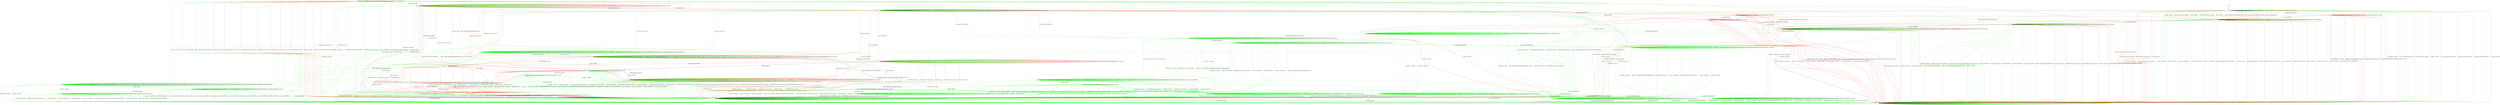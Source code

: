 digraph "" {
	graph ["Incoming time"=0.09178519248962402,
		"Outgoing time"=0.15477538108825684,
		Output="{'States': 36, 'Transitions': 837, 'Filename': '../results/ssh/DropBear-OpenSSH-msat-5.dot'}",
		Reference="{'States': 18, 'Transitions': 222, 'Filename': '../subjects/ssh/DropBear.dot'}",
		Solver=msat,
		Updated="{'States': 32, 'Transitions': 683, 'Filename': '../subjects/ssh/OpenSSH.dot'}",
		"f-measure"=0.15027624309392265,
		precision=0.09956076134699854,
		recall=0.3063063063063063
	];
	a -> a	[key=0,
		label="CH_OPEN / CH_MAX"];
	a -> a	[key=1,
		color=green,
		label="DEBUG / NO_RESP"];
	a -> a	[key=2,
		color=green,
		label="IGNORE / NO_RESP"];
	a -> a	[key=3,
		color=green,
		label="UNIMPLEMENTED / NO_RESP"];
	a -> a	[key=4,
		color=red,
		label="KEX30 / UNIMPLEMENTED"];
	a -> i	[key=0,
		label="NEWKEYS / NO_RESP"];
	a -> k	[key=0,
		color=green,
		label="CH_CLOSE / DISCONNECT"];
	a -> k	[key=1,
		color=red,
		label="CH_CLOSE / NO_CONN"];
	a -> n	[key=0,
		color=green,
		label="DISCONNECT / NO_CONN"];
	a -> n	[key=1,
		color=green,
		label="KEXINIT / DISCONNECT"];
	a -> n	[key=2,
		color=green,
		label="SERVICE_REQUEST_AUTH / DISCONNECT"];
	a -> n	[key=3,
		color=green,
		label="CH_WINDOW_ADJUST / DISCONNECT"];
	a -> n	[key=4,
		color=green,
		label="UA_PK_OK / DISCONNECT"];
	a -> n	[key=5,
		color=green,
		label="SERVICE_REQUEST_CONN / DISCONNECT"];
	a -> n	[key=6,
		color=green,
		label="UA_NONE / DISCONNECT"];
	a -> n	[key=7,
		color=green,
		label="CH_EXTENDED_DATA / DISCONNECT"];
	a -> n	[key=8,
		color=green,
		label="UA_PK_NOK / DISCONNECT"];
	a -> n	[key=9,
		color=green,
		label="CH_REQUEST_PTY / DISCONNECT"];
	a -> n	[key=10,
		color=green,
		label="KEX30 / DISCONNECT"];
	a -> n	[key=11,
		color=green,
		label="CH_EOF / DISCONNECT"];
	a -> n	[key=12,
		color=green,
		label="CH_DATA / DISCONNECT"];
	a -> n	[key=13,
		color=green,
		label="UA_PW_OK / DISCONNECT"];
	a -> n	[key=14,
		color=green,
		label="UA_PW_NOK / DISCONNECT"];
	a -> n	[key=15,
		color=green,
		label="REKEY / DISCONNECT|NO_CONN|NO_CONN"];
	a -> n	[key=16,
		color=red,
		label="UA_PK_NOK / NO_CONN"];
	a -> n	[key=17,
		color=red,
		label="SERVICE_REQUEST_AUTH / NO_CONN"];
	a -> n	[key=18,
		color=red,
		label="SERVICE_REQUEST_CONN / NO_CONN"];
	a -> n	[key=19,
		color=red,
		label="CH_REQUEST_PTY / NO_CONN"];
	a -> n	[key=20,
		color=red,
		label="CH_DATA / NO_CONN"];
	a -> n	[key=21,
		color=red,
		label="UA_PK_OK / NO_CONN"];
	a -> n	[key=22,
		color=red,
		label="KEXINIT_PROCEED / NO_CONN"];
	a -> n	[key=23,
		color=red,
		label="KEXINIT / NO_CONN"];
	a -> n	[key=24,
		color=red,
		label="CH_EOF / NO_CONN"];
	b -> b	[key=0,
		label="CH_REQUEST_PTY / CH_NONE"];
	b -> b	[key=1,
		label="CH_DATA / CH_NONE"];
	b -> b	[key=2,
		label="CH_CLOSE / CH_NONE"];
	b -> b	[key=3,
		label="CH_EOF / CH_NONE"];
	b -> b	[key=4,
		color=green,
		label="KEXINIT / UNIMPLEMENTED"];
	b -> b	[key=5,
		color=green,
		label="CH_WINDOW_ADJUST / CH_NONE"];
	b -> b	[key=6,
		color=green,
		label="DEBUG / NO_RESP"];
	b -> b	[key=7,
		color=green,
		label="UA_PK_OK / UNIMPLEMENTED"];
	b -> b	[key=8,
		color=green,
		label="UA_NONE / UNIMPLEMENTED"];
	b -> b	[key=9,
		color=green,
		label="CH_EXTENDED_DATA / CH_NONE"];
	b -> b	[key=10,
		color=green,
		label="UA_PK_NOK / UNIMPLEMENTED"];
	b -> b	[key=11,
		color=green,
		label="KEX30 / UNIMPLEMENTED"];
	b -> b	[key=12,
		color=green,
		label="IGNORE / NO_RESP"];
	b -> b	[key=13,
		color=green,
		label="UNIMPLEMENTED / NO_RESP"];
	b -> b	[key=14,
		color=green,
		label="UA_PW_OK / UNIMPLEMENTED"];
	b -> b	[key=15,
		color=green,
		label="UA_PW_NOK / UNIMPLEMENTED"];
	b -> b	[key=16,
		color=red,
		label="UA_PK_NOK / UA_FAILURE"];
	b -> b	[key=17,
		color=red,
		label="SERVICE_REQUEST_AUTH / SERVICE_ACCEPT"];
	b -> j	[key=0,
		color=green,
		label="SERVICE_REQUEST_AUTH / SERVICE_ACCEPT"];
	b -> j	[key=1,
		color=red,
		label="UA_PK_OK / UA_SUCCESS"];
	b -> k	[key=0,
		label="NEWKEYS / NO_CONN"];
	b -> k	[key=1,
		color=green,
		label="DISCONNECT / NO_CONN"];
	b -> k	[key=2,
		color=green,
		label="SERVICE_REQUEST_CONN / DISCONNECT"];
	b -> k	[key=3,
		color=green,
		label="REKEY / UNIMPLEMENTED|UNIMPLEMENTED|NO_CONN"];
	b -> k	[key=4,
		color=red,
		label="KEX30 / NO_CONN"];
	b -> k	[key=5,
		color=red,
		label="SERVICE_REQUEST_CONN / NO_CONN"];
	b -> n	[key=0,
		color=red,
		label="CH_OPEN / NO_CONN"];
	o	[color=green];
	b -> o	[key=0,
		color=green,
		label="CH_OPEN / UNIMPLEMENTED"];
	hh	[color=red];
	b -> hh	[key=0,
		color=red,
		label="KEXINIT_PROCEED / KEXINIT"];
	ii	[color=red];
	b -> ii	[key=0,
		color=red,
		label="KEXINIT / KEXINIT"];
	c -> b	[key=0,
		color=green,
		label="REKEY / KEXINIT|KEX31+NEWKEYS|NO_RESP"];
	c -> c	[key=0,
		label="CH_REQUEST_PTY / CH_NONE"];
	c -> c	[key=1,
		label="CH_DATA / CH_NONE"];
	c -> c	[key=2,
		label="CH_CLOSE / CH_NONE"];
	c -> c	[key=3,
		label="CH_EOF / CH_NONE"];
	c -> c	[key=4,
		color=green,
		label="CH_WINDOW_ADJUST / CH_NONE"];
	c -> c	[key=5,
		color=green,
		label="CH_EXTENDED_DATA / CH_NONE"];
	c -> g	[key=0,
		label="KEXINIT / KEXINIT"];
	c -> g	[key=1,
		color=green,
		label="SERVICE_REQUEST_AUTH / KEXINIT"];
	c -> g	[key=2,
		color=green,
		label="DEBUG / KEXINIT"];
	c -> g	[key=3,
		color=green,
		label="SERVICE_REQUEST_CONN / KEXINIT"];
	c -> g	[key=4,
		color=green,
		label="KEX30 / KEXINIT"];
	c -> g	[key=5,
		color=green,
		label="IGNORE / KEXINIT"];
	c -> g	[key=6,
		color=green,
		label="UNIMPLEMENTED / KEXINIT"];
	c -> g	[key=7,
		color=red,
		label="KEX30 / KEXINIT+UNIMPLEMENTED"];
	c -> g	[key=8,
		color=red,
		label="NEWKEYS / KEXINIT+UNIMPLEMENTED"];
	c -> k	[key=0,
		color=green,
		label="DISCONNECT / KEXINIT"];
	c -> k	[key=1,
		color=green,
		label="UA_PK_OK / KEXINIT+DISCONNECT"];
	c -> k	[key=2,
		color=green,
		label="UA_NONE / KEXINIT+DISCONNECT"];
	c -> k	[key=3,
		color=green,
		label="NEWKEYS / KEXINIT"];
	c -> k	[key=4,
		color=green,
		label="UA_PK_NOK / KEXINIT+DISCONNECT"];
	c -> k	[key=5,
		color=green,
		label="UA_PW_OK / KEXINIT+DISCONNECT"];
	c -> k	[key=6,
		color=green,
		label="UA_PW_NOK / KEXINIT+DISCONNECT"];
	c -> k	[key=7,
		color=red,
		label="UA_PK_NOK / KEXINIT"];
	c -> k	[key=8,
		color=red,
		label="SERVICE_REQUEST_AUTH / KEXINIT"];
	c -> k	[key=9,
		color=red,
		label="SERVICE_REQUEST_CONN / KEXINIT"];
	c -> k	[key=10,
		color=red,
		label="UA_PK_OK / KEXINIT"];
	c -> n	[key=0,
		color=green,
		label="CH_OPEN / KEXINIT+DISCONNECT"];
	c -> n	[key=1,
		color=red,
		label="CH_OPEN / KEXINIT"];
	gg	[color=red];
	c -> gg	[key=0,
		color=red,
		label="KEXINIT_PROCEED / KEXINIT"];
	d -> b	[key=0,
		label="NEWKEYS / NO_RESP"];
	d -> d	[key=0,
		label="CH_REQUEST_PTY / CH_NONE"];
	d -> d	[key=1,
		label="CH_DATA / CH_NONE"];
	d -> d	[key=2,
		label="CH_CLOSE / CH_NONE"];
	d -> d	[key=3,
		label="CH_EOF / CH_NONE"];
	d -> d	[key=4,
		color=green,
		label="CH_WINDOW_ADJUST / CH_NONE"];
	d -> d	[key=5,
		color=green,
		label="DEBUG / NO_RESP"];
	d -> d	[key=6,
		color=green,
		label="CH_EXTENDED_DATA / CH_NONE"];
	d -> d	[key=7,
		color=green,
		label="IGNORE / NO_RESP"];
	d -> d	[key=8,
		color=green,
		label="UNIMPLEMENTED / NO_RESP"];
	d -> d	[key=9,
		color=red,
		label="KEX30 / UNIMPLEMENTED"];
	d -> k	[key=0,
		color=green,
		label="DISCONNECT / NO_CONN"];
	d -> k	[key=1,
		color=green,
		label="KEXINIT / DISCONNECT"];
	d -> k	[key=2,
		color=green,
		label="SERVICE_REQUEST_AUTH / DISCONNECT"];
	d -> k	[key=3,
		color=green,
		label="UA_PK_OK / DISCONNECT"];
	d -> k	[key=4,
		color=green,
		label="SERVICE_REQUEST_CONN / DISCONNECT"];
	d -> k	[key=5,
		color=green,
		label="UA_NONE / DISCONNECT"];
	d -> k	[key=6,
		color=green,
		label="UA_PK_NOK / DISCONNECT"];
	d -> k	[key=7,
		color=green,
		label="KEX30 / DISCONNECT"];
	d -> k	[key=8,
		color=green,
		label="UA_PW_OK / DISCONNECT"];
	d -> k	[key=9,
		color=green,
		label="UA_PW_NOK / DISCONNECT"];
	d -> k	[key=10,
		color=green,
		label="REKEY / DISCONNECT|NO_CONN|NO_CONN"];
	d -> k	[key=11,
		color=red,
		label="UA_PK_NOK / NO_CONN"];
	d -> k	[key=12,
		color=red,
		label="SERVICE_REQUEST_AUTH / NO_CONN"];
	d -> k	[key=13,
		color=red,
		label="SERVICE_REQUEST_CONN / NO_CONN"];
	d -> k	[key=14,
		color=red,
		label="UA_PK_OK / NO_CONN"];
	d -> k	[key=15,
		color=red,
		label="KEXINIT_PROCEED / NO_CONN"];
	d -> k	[key=16,
		color=red,
		label="KEXINIT / NO_CONN"];
	d -> n	[key=0,
		color=green,
		label="CH_OPEN / DISCONNECT"];
	d -> n	[key=1,
		color=red,
		label="CH_OPEN / NO_CONN"];
	e -> e	[key=0,
		label="CH_OPEN / CH_MAX"];
	e -> e	[key=1,
		label="CH_EOF / NO_RESP"];
	e -> e	[key=2,
		color=green,
		label="SERVICE_REQUEST_AUTH / UNIMPLEMENTED"];
	e -> e	[key=3,
		color=green,
		label="CH_WINDOW_ADJUST / NO_RESP"];
	e -> e	[key=4,
		color=green,
		label="DEBUG / NO_RESP"];
	e -> e	[key=5,
		color=green,
		label="UA_PK_OK / UNIMPLEMENTED"];
	e -> e	[key=6,
		color=green,
		label="SERVICE_REQUEST_CONN / UNIMPLEMENTED"];
	e -> e	[key=7,
		color=green,
		label="UA_NONE / UNIMPLEMENTED"];
	e -> e	[key=8,
		color=green,
		label="CH_EXTENDED_DATA / NO_RESP"];
	e -> e	[key=9,
		color=green,
		label="UA_PK_NOK / UNIMPLEMENTED"];
	e -> e	[key=10,
		color=green,
		label="KEX30 / UNIMPLEMENTED"];
	e -> e	[key=11,
		color=green,
		label="IGNORE / NO_RESP"];
	e -> e	[key=12,
		color=green,
		label="CH_DATA / NO_RESP"];
	e -> e	[key=13,
		color=green,
		label="UNIMPLEMENTED / NO_RESP"];
	e -> e	[key=14,
		color=green,
		label="UA_PW_OK / UNIMPLEMENTED"];
	e -> e	[key=15,
		color=green,
		label="UA_PW_NOK / UNIMPLEMENTED"];
	e -> e	[key=16,
		color=red,
		label="UA_PK_NOK / NO_RESP"];
	e -> e	[key=17,
		color=red,
		label="SERVICE_REQUEST_AUTH / SERVICE_ACCEPT"];
	e -> e	[key=18,
		color=red,
		label="SERVICE_REQUEST_CONN / SERVICE_ACCEPT"];
	e -> e	[key=19,
		color=red,
		label="UA_PK_OK / NO_RESP"];
	e -> f	[key=0,
		color=green,
		label="CH_REQUEST_PTY / CH_SUCCESS"];
	e -> h	[key=0,
		color=red,
		label="CH_REQUEST_PTY / CH_SUCCESS"];
	e -> i	[key=0,
		color=green,
		label="REKEY / KEXINIT|KEX31+NEWKEYS|NO_RESP"];
	e -> j	[key=0,
		color=red,
		label="CH_CLOSE / NO_RESP"];
	e -> m	[key=0,
		color=red,
		label="KEXINIT / KEXINIT"];
	e -> n	[key=0,
		label="NEWKEYS / NO_CONN"];
	e -> n	[key=1,
		color=green,
		label="DISCONNECT / NO_CONN"];
	e -> n	[key=2,
		color=red,
		label="KEX30 / NO_CONN"];
	e -> n	[key=3,
		color=red,
		label="CH_DATA / NO_CONN"];
	p	[color=green];
	e -> p	[key=0,
		color=green,
		label="CH_CLOSE / CH_CLOSE"];
	bb	[color=green];
	e -> bb	[key=0,
		color=green,
		label="KEXINIT / KEXINIT"];
	jj	[color=red];
	e -> jj	[key=0,
		color=red,
		label="KEXINIT_PROCEED / KEXINIT"];
	f -> f	[key=0,
		label="CH_OPEN / CH_MAX"];
	f -> f	[key=1,
		label="CH_DATA / NO_RESP"];
	f -> f	[key=2,
		color=green,
		label="SERVICE_REQUEST_AUTH / UNIMPLEMENTED"];
	f -> f	[key=3,
		color=green,
		label="CH_WINDOW_ADJUST / NO_RESP"];
	f -> f	[key=4,
		color=green,
		label="DEBUG / NO_RESP"];
	f -> f	[key=5,
		color=green,
		label="UA_PK_OK / UNIMPLEMENTED"];
	f -> f	[key=6,
		color=green,
		label="SERVICE_REQUEST_CONN / UNIMPLEMENTED"];
	f -> f	[key=7,
		color=green,
		label="UA_NONE / UNIMPLEMENTED"];
	f -> f	[key=8,
		color=green,
		label="CH_EXTENDED_DATA / NO_RESP"];
	f -> f	[key=9,
		color=green,
		label="UA_PK_NOK / UNIMPLEMENTED"];
	f -> f	[key=10,
		color=green,
		label="KEX30 / UNIMPLEMENTED"];
	f -> f	[key=11,
		color=green,
		label="IGNORE / NO_RESP"];
	f -> f	[key=12,
		color=green,
		label="CH_EOF / NO_RESP"];
	f -> f	[key=13,
		color=green,
		label="UNIMPLEMENTED / NO_RESP"];
	f -> f	[key=14,
		color=green,
		label="UA_PW_OK / UNIMPLEMENTED"];
	f -> f	[key=15,
		color=green,
		label="UA_PW_NOK / UNIMPLEMENTED"];
	f -> f	[key=16,
		color=red,
		label="UA_PK_NOK / NO_RESP"];
	f -> f	[key=17,
		color=red,
		label="SERVICE_REQUEST_AUTH / SERVICE_ACCEPT"];
	f -> f	[key=18,
		color=red,
		label="SERVICE_REQUEST_CONN / SERVICE_ACCEPT"];
	f -> f	[key=19,
		color=red,
		label="UA_PK_OK / NO_RESP"];
	f -> h	[key=0,
		color=green,
		label="REKEY / KEXINIT|KEX31+NEWKEYS|NO_RESP"];
	f -> h	[key=1,
		color=red,
		label="CH_EOF / CH_EOF"];
	f -> j	[key=0,
		color=red,
		label="CH_CLOSE / CH_EOF"];
	f -> m	[key=0,
		label="KEXINIT / KEXINIT"];
	f -> n	[key=0,
		label="NEWKEYS / NO_CONN"];
	f -> n	[key=1,
		color=green,
		label="DISCONNECT / NO_CONN"];
	f -> n	[key=2,
		color=green,
		label="CH_REQUEST_PTY / DISCONNECT"];
	f -> n	[key=3,
		color=red,
		label="KEX30 / NO_CONN"];
	f -> n	[key=4,
		color=red,
		label="CH_REQUEST_PTY / NO_CONN"];
	f -> p	[key=0,
		color=green,
		label="CH_CLOSE / CH_CLOSE"];
	f -> jj	[key=0,
		color=red,
		label="KEXINIT_PROCEED / KEXINIT"];
	g -> d	[key=0,
		label="KEX30 / KEX31+NEWKEYS"];
	g -> g	[key=0,
		label="CH_REQUEST_PTY / CH_NONE"];
	g -> g	[key=1,
		label="CH_DATA / CH_NONE"];
	g -> g	[key=2,
		label="CH_CLOSE / CH_NONE"];
	g -> g	[key=3,
		label="CH_EOF / CH_NONE"];
	g -> g	[key=4,
		color=green,
		label="CH_WINDOW_ADJUST / CH_NONE"];
	g -> g	[key=5,
		color=green,
		label="DEBUG / NO_RESP"];
	g -> g	[key=6,
		color=green,
		label="CH_EXTENDED_DATA / CH_NONE"];
	g -> g	[key=7,
		color=green,
		label="IGNORE / NO_RESP"];
	g -> g	[key=8,
		color=green,
		label="UNIMPLEMENTED / NO_RESP"];
	g -> g	[key=9,
		color=red,
		label="NEWKEYS / UNIMPLEMENTED"];
	g -> k	[key=0,
		color=green,
		label="DISCONNECT / NO_CONN"];
	g -> k	[key=1,
		color=green,
		label="KEXINIT / DISCONNECT"];
	g -> k	[key=2,
		color=green,
		label="SERVICE_REQUEST_AUTH / DISCONNECT"];
	g -> k	[key=3,
		color=green,
		label="UA_PK_OK / DISCONNECT"];
	g -> k	[key=4,
		color=green,
		label="SERVICE_REQUEST_CONN / DISCONNECT"];
	g -> k	[key=5,
		color=green,
		label="UA_NONE / DISCONNECT"];
	g -> k	[key=6,
		color=green,
		label="NEWKEYS / NO_CONN"];
	g -> k	[key=7,
		color=green,
		label="UA_PK_NOK / DISCONNECT"];
	g -> k	[key=8,
		color=green,
		label="UA_PW_OK / DISCONNECT"];
	g -> k	[key=9,
		color=green,
		label="UA_PW_NOK / DISCONNECT"];
	g -> k	[key=10,
		color=green,
		label="REKEY / DISCONNECT|NO_CONN|NO_CONN"];
	g -> k	[key=11,
		color=red,
		label="UA_PK_NOK / NO_CONN"];
	g -> k	[key=12,
		color=red,
		label="SERVICE_REQUEST_AUTH / NO_CONN"];
	g -> k	[key=13,
		color=red,
		label="SERVICE_REQUEST_CONN / NO_CONN"];
	g -> k	[key=14,
		color=red,
		label="UA_PK_OK / NO_CONN"];
	g -> k	[key=15,
		color=red,
		label="KEXINIT_PROCEED / NO_CONN"];
	g -> k	[key=16,
		color=red,
		label="KEXINIT / NO_CONN"];
	g -> n	[key=0,
		color=green,
		label="CH_OPEN / DISCONNECT"];
	g -> n	[key=1,
		color=red,
		label="CH_OPEN / NO_CONN"];
	h -> h	[key=0,
		label="CH_OPEN / CH_MAX"];
	h -> h	[key=1,
		label="CH_EOF / NO_RESP"];
	h -> h	[key=2,
		color=green,
		label="SERVICE_REQUEST_AUTH / NO_RESP"];
	h -> h	[key=3,
		color=green,
		label="CH_WINDOW_ADJUST / NO_RESP"];
	h -> h	[key=4,
		color=green,
		label="DEBUG / NO_RESP"];
	h -> h	[key=5,
		color=green,
		label="UA_PK_OK / UNIMPLEMENTED"];
	h -> h	[key=6,
		color=green,
		label="SERVICE_REQUEST_CONN / NO_RESP"];
	h -> h	[key=7,
		color=green,
		label="UA_NONE / UNIMPLEMENTED"];
	h -> h	[key=8,
		color=green,
		label="CH_EXTENDED_DATA / NO_RESP"];
	h -> h	[key=9,
		color=green,
		label="UA_PK_NOK / UNIMPLEMENTED"];
	h -> h	[key=10,
		color=green,
		label="KEX30 / NO_RESP"];
	h -> h	[key=11,
		color=green,
		label="IGNORE / NO_RESP"];
	h -> h	[key=12,
		color=green,
		label="CH_DATA / NO_RESP"];
	h -> h	[key=13,
		color=green,
		label="UNIMPLEMENTED / NO_RESP"];
	h -> h	[key=14,
		color=green,
		label="UA_PW_OK / UNIMPLEMENTED"];
	h -> h	[key=15,
		color=green,
		label="UA_PW_NOK / UNIMPLEMENTED"];
	h -> h	[key=16,
		color=green,
		label="REKEY / KEXINIT|KEX31+NEWKEYS|NO_RESP"];
	h -> h	[key=17,
		color=red,
		label="UA_PK_NOK / NO_RESP"];
	h -> h	[key=18,
		color=red,
		label="SERVICE_REQUEST_AUTH / SERVICE_ACCEPT"];
	h -> h	[key=19,
		color=red,
		label="SERVICE_REQUEST_CONN / SERVICE_ACCEPT"];
	h -> h	[key=20,
		color=red,
		label="UA_PK_OK / NO_RESP"];
	h -> j	[key=0,
		color=red,
		label="CH_CLOSE / NO_RESP"];
	h -> m	[key=0,
		label="KEXINIT / KEXINIT"];
	h -> n	[key=0,
		label="NEWKEYS / NO_CONN"];
	h -> n	[key=1,
		color=green,
		label="DISCONNECT / NO_CONN"];
	h -> n	[key=2,
		color=green,
		label="CH_REQUEST_PTY / DISCONNECT"];
	h -> n	[key=3,
		color=red,
		label="KEX30 / NO_CONN"];
	h -> n	[key=4,
		color=red,
		label="CH_REQUEST_PTY / NO_CONN"];
	h -> n	[key=5,
		color=red,
		label="CH_DATA / NO_CONN"];
	v	[color=green];
	h -> v	[key=0,
		color=green,
		label="CH_CLOSE / CH_CLOSE"];
	h -> jj	[key=0,
		color=red,
		label="KEXINIT_PROCEED / KEXINIT"];
	i -> e	[key=0,
		color=red,
		label="CH_EOF / CH_EOF"];
	i -> f	[key=0,
		color=red,
		label="CH_REQUEST_PTY / CH_SUCCESS"];
	i -> h	[key=0,
		color=green,
		label="CH_REQUEST_PTY / CH_SUCCESS"];
	i -> i	[key=0,
		label="CH_OPEN / CH_MAX"];
	i -> i	[key=1,
		label="CH_DATA / NO_RESP"];
	i -> i	[key=2,
		color=green,
		label="SERVICE_REQUEST_AUTH / NO_RESP"];
	i -> i	[key=3,
		color=green,
		label="CH_WINDOW_ADJUST / NO_RESP"];
	i -> i	[key=4,
		color=green,
		label="DEBUG / NO_RESP"];
	i -> i	[key=5,
		color=green,
		label="UA_PK_OK / UNIMPLEMENTED"];
	i -> i	[key=6,
		color=green,
		label="SERVICE_REQUEST_CONN / NO_RESP"];
	i -> i	[key=7,
		color=green,
		label="UA_NONE / UNIMPLEMENTED"];
	i -> i	[key=8,
		color=green,
		label="CH_EXTENDED_DATA / NO_RESP"];
	i -> i	[key=9,
		color=green,
		label="UA_PK_NOK / UNIMPLEMENTED"];
	i -> i	[key=10,
		color=green,
		label="KEX30 / NO_RESP"];
	i -> i	[key=11,
		color=green,
		label="IGNORE / NO_RESP"];
	i -> i	[key=12,
		color=green,
		label="CH_EOF / NO_RESP"];
	i -> i	[key=13,
		color=green,
		label="UNIMPLEMENTED / NO_RESP"];
	i -> i	[key=14,
		color=green,
		label="UA_PW_OK / UNIMPLEMENTED"];
	i -> i	[key=15,
		color=green,
		label="UA_PW_NOK / UNIMPLEMENTED"];
	i -> i	[key=16,
		color=green,
		label="REKEY / KEXINIT|KEX31+NEWKEYS|NO_RESP"];
	i -> i	[key=17,
		color=red,
		label="UA_PK_NOK / NO_RESP"];
	i -> i	[key=18,
		color=red,
		label="SERVICE_REQUEST_AUTH / SERVICE_ACCEPT"];
	i -> i	[key=19,
		color=red,
		label="SERVICE_REQUEST_CONN / SERVICE_ACCEPT"];
	i -> i	[key=20,
		color=red,
		label="UA_PK_OK / NO_RESP"];
	i -> j	[key=0,
		color=red,
		label="CH_CLOSE / CH_EOF"];
	i -> m	[key=0,
		color=red,
		label="KEXINIT / KEXINIT"];
	i -> n	[key=0,
		label="NEWKEYS / NO_CONN"];
	i -> n	[key=1,
		color=green,
		label="DISCONNECT / NO_CONN"];
	i -> n	[key=2,
		color=red,
		label="KEX30 / NO_CONN"];
	i -> v	[key=0,
		color=green,
		label="CH_CLOSE / CH_CLOSE"];
	i -> bb	[key=0,
		color=green,
		label="KEXINIT / KEXINIT"];
	i -> jj	[key=0,
		color=red,
		label="KEXINIT_PROCEED / KEXINIT"];
	j -> i	[key=0,
		color=red,
		label="CH_OPEN / CH_OPEN_SUCCESS"];
	j -> j	[key=0,
		label="SERVICE_REQUEST_AUTH / SERVICE_ACCEPT"];
	j -> j	[key=1,
		label="CH_REQUEST_PTY / CH_NONE"];
	j -> j	[key=2,
		label="CH_DATA / CH_NONE"];
	j -> j	[key=3,
		label="CH_CLOSE / CH_NONE"];
	j -> j	[key=4,
		label="CH_EOF / CH_NONE"];
	j -> j	[key=5,
		color=green,
		label="KEXINIT / UNIMPLEMENTED"];
	j -> j	[key=6,
		color=green,
		label="CH_WINDOW_ADJUST / CH_NONE"];
	j -> j	[key=7,
		color=green,
		label="DEBUG / NO_RESP"];
	j -> j	[key=8,
		color=green,
		label="CH_EXTENDED_DATA / CH_NONE"];
	j -> j	[key=9,
		color=green,
		label="KEX30 / UNIMPLEMENTED"];
	j -> j	[key=10,
		color=green,
		label="IGNORE / NO_RESP"];
	j -> j	[key=11,
		color=green,
		label="UNIMPLEMENTED / NO_RESP"];
	j -> j	[key=12,
		color=red,
		label="UA_PK_NOK / NO_RESP"];
	j -> j	[key=13,
		color=red,
		label="SERVICE_REQUEST_CONN / SERVICE_ACCEPT"];
	j -> j	[key=14,
		color=red,
		label="UA_PK_OK / NO_RESP"];
	j -> k	[key=0,
		label="NEWKEYS / NO_CONN"];
	j -> k	[key=1,
		color=green,
		label="DISCONNECT / NO_CONN"];
	j -> k	[key=2,
		color=green,
		label="SERVICE_REQUEST_CONN / DISCONNECT"];
	j -> k	[key=3,
		color=green,
		label="REKEY / UNIMPLEMENTED|UNIMPLEMENTED|NO_CONN"];
	j -> k	[key=4,
		color=red,
		label="KEX30 / NO_CONN"];
	j -> p	[key=0,
		color=green,
		label="UA_PK_OK / UA_SUCCESS"];
	j -> p	[key=1,
		color=green,
		label="UA_PW_OK / UA_SUCCESS"];
	q	[color=green];
	j -> q	[key=0,
		color=green,
		label="UA_PW_NOK / UA_FAILURE"];
	r	[color=green];
	j -> r	[key=0,
		color=green,
		label="UA_NONE / UA_FAILURE"];
	s	[color=green];
	j -> s	[key=0,
		color=green,
		label="UA_PK_NOK / UA_FAILURE"];
	t	[color=green];
	j -> t	[key=0,
		color=green,
		label="CH_OPEN / UNIMPLEMENTED"];
	j -> hh	[key=0,
		color=red,
		label="KEXINIT_PROCEED / KEXINIT"];
	j -> ii	[key=0,
		color=red,
		label="KEXINIT / KEXINIT"];
	k -> k	[key=0,
		label="UA_PK_NOK / NO_CONN"];
	k -> k	[key=1,
		label="KEX30 / NO_CONN"];
	k -> k	[key=2,
		label="SERVICE_REQUEST_AUTH / NO_CONN"];
	k -> k	[key=3,
		label="SERVICE_REQUEST_CONN / NO_CONN"];
	k -> k	[key=4,
		label="NEWKEYS / NO_CONN"];
	k -> k	[key=5,
		label="CH_REQUEST_PTY / CH_NONE"];
	k -> k	[key=6,
		label="CH_DATA / CH_NONE"];
	k -> k	[key=7,
		label="UA_PK_OK / NO_CONN"];
	k -> k	[key=8,
		label="CH_CLOSE / CH_NONE"];
	k -> k	[key=9,
		label="KEXINIT / NO_CONN"];
	k -> k	[key=10,
		label="CH_EOF / CH_NONE"];
	k -> k	[key=11,
		color=green,
		label="DISCONNECT / NO_CONN"];
	k -> k	[key=12,
		color=green,
		label="CH_WINDOW_ADJUST / CH_NONE"];
	k -> k	[key=13,
		color=green,
		label="DEBUG / NO_CONN"];
	k -> k	[key=14,
		color=green,
		label="UA_NONE / NO_CONN"];
	k -> k	[key=15,
		color=green,
		label="CH_EXTENDED_DATA / CH_NONE"];
	k -> k	[key=16,
		color=green,
		label="IGNORE / NO_CONN"];
	k -> k	[key=17,
		color=green,
		label="UNIMPLEMENTED / NO_CONN"];
	k -> k	[key=18,
		color=green,
		label="UA_PW_OK / NO_CONN"];
	k -> k	[key=19,
		color=green,
		label="UA_PW_NOK / NO_CONN"];
	k -> k	[key=20,
		color=green,
		label="REKEY / NO_CONN|NO_CONN|NO_CONN"];
	k -> k	[key=21,
		color=red,
		label="KEXINIT_PROCEED / NO_CONN"];
	k -> n	[key=0,
		label="CH_OPEN / NO_CONN"];
	l -> c	[key=0];
	m -> a	[key=0,
		color=red,
		label="KEX30 / KEX31+NEWKEYS"];
	m -> k	[key=0,
		color=green,
		label="CH_CLOSE / DISCONNECT"];
	m -> k	[key=1,
		color=red,
		label="CH_CLOSE / NO_CONN"];
	m -> m	[key=0,
		label="CH_OPEN / CH_MAX"];
	m -> m	[key=1,
		color=green,
		label="DEBUG / NO_RESP"];
	m -> m	[key=2,
		color=green,
		label="IGNORE / NO_RESP"];
	m -> m	[key=3,
		color=green,
		label="UNIMPLEMENTED / NO_RESP"];
	m -> n	[key=0,
		color=green,
		label="DISCONNECT / NO_CONN"];
	m -> n	[key=1,
		color=green,
		label="KEXINIT / DISCONNECT"];
	m -> n	[key=2,
		color=green,
		label="SERVICE_REQUEST_AUTH / DISCONNECT"];
	m -> n	[key=3,
		color=green,
		label="CH_WINDOW_ADJUST / DISCONNECT"];
	m -> n	[key=4,
		color=green,
		label="UA_PK_OK / DISCONNECT"];
	m -> n	[key=5,
		color=green,
		label="SERVICE_REQUEST_CONN / DISCONNECT"];
	m -> n	[key=6,
		color=green,
		label="UA_NONE / DISCONNECT"];
	m -> n	[key=7,
		color=green,
		label="CH_EXTENDED_DATA / DISCONNECT"];
	m -> n	[key=8,
		color=green,
		label="NEWKEYS / NO_CONN"];
	m -> n	[key=9,
		color=green,
		label="UA_PK_NOK / DISCONNECT"];
	m -> n	[key=10,
		color=green,
		label="CH_REQUEST_PTY / DISCONNECT"];
	m -> n	[key=11,
		color=green,
		label="CH_EOF / DISCONNECT"];
	m -> n	[key=12,
		color=green,
		label="CH_DATA / DISCONNECT"];
	m -> n	[key=13,
		color=green,
		label="UA_PW_OK / DISCONNECT"];
	m -> n	[key=14,
		color=green,
		label="UA_PW_NOK / DISCONNECT"];
	m -> n	[key=15,
		color=green,
		label="REKEY / DISCONNECT|NO_CONN|NO_CONN"];
	m -> n	[key=16,
		color=red,
		label="UA_PK_NOK / NO_CONN"];
	m -> n	[key=17,
		color=red,
		label="SERVICE_REQUEST_AUTH / NO_CONN"];
	m -> n	[key=18,
		color=red,
		label="SERVICE_REQUEST_CONN / NO_CONN"];
	m -> n	[key=19,
		color=red,
		label="NEWKEYS / UNIMPLEMENTED"];
	m -> n	[key=20,
		color=red,
		label="CH_REQUEST_PTY / NO_CONN"];
	m -> n	[key=21,
		color=red,
		label="CH_DATA / NO_CONN"];
	m -> n	[key=22,
		color=red,
		label="UA_PK_OK / NO_CONN"];
	m -> n	[key=23,
		color=red,
		label="KEXINIT_PROCEED / NO_CONN"];
	m -> n	[key=24,
		color=red,
		label="KEXINIT / NO_CONN"];
	m -> n	[key=25,
		color=red,
		label="CH_EOF / NO_CONN"];
	ff	[color=green];
	m -> ff	[key=0,
		color=green,
		label="KEX30 / KEX31+NEWKEYS"];
	n -> k	[key=0,
		label="CH_CLOSE / NO_CONN"];
	n -> n	[key=0,
		label="UA_PK_NOK / NO_CONN"];
	n -> n	[key=1,
		label="KEX30 / NO_CONN"];
	n -> n	[key=2,
		label="SERVICE_REQUEST_AUTH / NO_CONN"];
	n -> n	[key=3,
		label="SERVICE_REQUEST_CONN / NO_CONN"];
	n -> n	[key=4,
		label="NEWKEYS / NO_CONN"];
	n -> n	[key=5,
		label="CH_REQUEST_PTY / NO_CONN"];
	n -> n	[key=6,
		label="CH_OPEN / CH_MAX"];
	n -> n	[key=7,
		label="CH_DATA / NO_CONN"];
	n -> n	[key=8,
		label="UA_PK_OK / NO_CONN"];
	n -> n	[key=9,
		label="KEXINIT / NO_CONN"];
	n -> n	[key=10,
		label="CH_EOF / NO_CONN"];
	n -> n	[key=11,
		color=green,
		label="DISCONNECT / NO_CONN"];
	n -> n	[key=12,
		color=green,
		label="CH_WINDOW_ADJUST / NO_CONN"];
	n -> n	[key=13,
		color=green,
		label="DEBUG / NO_CONN"];
	n -> n	[key=14,
		color=green,
		label="UA_NONE / NO_CONN"];
	n -> n	[key=15,
		color=green,
		label="CH_EXTENDED_DATA / NO_CONN"];
	n -> n	[key=16,
		color=green,
		label="IGNORE / NO_CONN"];
	n -> n	[key=17,
		color=green,
		label="UNIMPLEMENTED / NO_CONN"];
	n -> n	[key=18,
		color=green,
		label="UA_PW_OK / NO_CONN"];
	n -> n	[key=19,
		color=green,
		label="UA_PW_NOK / NO_CONN"];
	n -> n	[key=20,
		color=green,
		label="REKEY / NO_CONN|NO_CONN|NO_CONN"];
	n -> n	[key=21,
		color=red,
		label="KEXINIT_PROCEED / NO_CONN"];
	o -> b	[key=0,
		color=green,
		label="CH_CLOSE / UNIMPLEMENTED"];
	o -> n	[key=0,
		color=green,
		label="DISCONNECT / NO_CONN"];
	o -> n	[key=1,
		color=green,
		label="SERVICE_REQUEST_CONN / DISCONNECT"];
	o -> n	[key=2,
		color=green,
		label="NEWKEYS / NO_CONN"];
	o -> n	[key=3,
		color=green,
		label="REKEY / UNIMPLEMENTED|UNIMPLEMENTED|NO_CONN"];
	o -> o	[key=0,
		color=green,
		label="KEXINIT / UNIMPLEMENTED"];
	o -> o	[key=1,
		color=green,
		label="CH_WINDOW_ADJUST / UNIMPLEMENTED"];
	o -> o	[key=2,
		color=green,
		label="DEBUG / NO_RESP"];
	o -> o	[key=3,
		color=green,
		label="UA_PK_OK / UNIMPLEMENTED"];
	o -> o	[key=4,
		color=green,
		label="UA_NONE / UNIMPLEMENTED"];
	o -> o	[key=5,
		color=green,
		label="CH_EXTENDED_DATA / UNIMPLEMENTED"];
	o -> o	[key=6,
		color=green,
		label="UA_PK_NOK / UNIMPLEMENTED"];
	o -> o	[key=7,
		color=green,
		label="CH_OPEN / CH_MAX"];
	o -> o	[key=8,
		color=green,
		label="CH_REQUEST_PTY / UNIMPLEMENTED"];
	o -> o	[key=9,
		color=green,
		label="KEX30 / UNIMPLEMENTED"];
	o -> o	[key=10,
		color=green,
		label="IGNORE / NO_RESP"];
	o -> o	[key=11,
		color=green,
		label="CH_EOF / UNIMPLEMENTED"];
	o -> o	[key=12,
		color=green,
		label="CH_DATA / UNIMPLEMENTED"];
	o -> o	[key=13,
		color=green,
		label="UNIMPLEMENTED / NO_RESP"];
	o -> o	[key=14,
		color=green,
		label="UA_PW_OK / UNIMPLEMENTED"];
	o -> o	[key=15,
		color=green,
		label="UA_PW_NOK / UNIMPLEMENTED"];
	o -> t	[key=0,
		color=green,
		label="SERVICE_REQUEST_AUTH / SERVICE_ACCEPT"];
	p -> e	[key=0,
		color=green,
		label="CH_OPEN / CH_OPEN_SUCCESS"];
	p -> k	[key=0,
		color=green,
		label="DISCONNECT / NO_CONN"];
	p -> k	[key=1,
		color=green,
		label="NEWKEYS / NO_CONN"];
	p -> p	[key=0,
		color=green,
		label="SERVICE_REQUEST_AUTH / UNIMPLEMENTED"];
	p -> p	[key=1,
		color=green,
		label="CH_WINDOW_ADJUST / CH_NONE"];
	p -> p	[key=2,
		color=green,
		label="DEBUG / NO_RESP"];
	p -> p	[key=3,
		color=green,
		label="UA_PK_OK / UNIMPLEMENTED"];
	p -> p	[key=4,
		color=green,
		label="SERVICE_REQUEST_CONN / UNIMPLEMENTED"];
	p -> p	[key=5,
		color=green,
		label="UA_NONE / UNIMPLEMENTED"];
	p -> p	[key=6,
		color=green,
		label="CH_EXTENDED_DATA / CH_NONE"];
	p -> p	[key=7,
		color=green,
		label="UA_PK_NOK / UNIMPLEMENTED"];
	p -> p	[key=8,
		color=green,
		label="CH_CLOSE / CH_NONE"];
	p -> p	[key=9,
		color=green,
		label="CH_REQUEST_PTY / CH_NONE"];
	p -> p	[key=10,
		color=green,
		label="KEX30 / UNIMPLEMENTED"];
	p -> p	[key=11,
		color=green,
		label="IGNORE / NO_RESP"];
	p -> p	[key=12,
		color=green,
		label="CH_EOF / CH_NONE"];
	p -> p	[key=13,
		color=green,
		label="CH_DATA / CH_NONE"];
	p -> p	[key=14,
		color=green,
		label="UNIMPLEMENTED / NO_RESP"];
	p -> p	[key=15,
		color=green,
		label="UA_PW_OK / UNIMPLEMENTED"];
	p -> p	[key=16,
		color=green,
		label="UA_PW_NOK / UNIMPLEMENTED"];
	u	[color=green];
	p -> u	[key=0,
		color=green,
		label="KEXINIT / KEXINIT"];
	p -> v	[key=0,
		color=green,
		label="REKEY / KEXINIT|KEX31+NEWKEYS|NO_RESP"];
	q -> k	[key=0,
		color=green,
		label="DISCONNECT / NO_CONN"];
	q -> k	[key=1,
		color=green,
		label="UA_PK_OK / DISCONNECT"];
	q -> k	[key=2,
		color=green,
		label="SERVICE_REQUEST_CONN / DISCONNECT"];
	q -> k	[key=3,
		color=green,
		label="UA_NONE / DISCONNECT"];
	q -> k	[key=4,
		color=green,
		label="NEWKEYS / NO_CONN"];
	q -> k	[key=5,
		color=green,
		label="UA_PK_NOK / DISCONNECT"];
	q -> k	[key=6,
		color=green,
		label="REKEY / UNIMPLEMENTED|UNIMPLEMENTED|NO_CONN"];
	q -> p	[key=0,
		color=green,
		label="UA_PW_OK / UA_SUCCESS"];
	q -> q	[key=0,
		color=green,
		label="KEXINIT / UNIMPLEMENTED"];
	q -> q	[key=1,
		color=green,
		label="SERVICE_REQUEST_AUTH / SERVICE_ACCEPT"];
	q -> q	[key=2,
		color=green,
		label="CH_WINDOW_ADJUST / CH_NONE"];
	q -> q	[key=3,
		color=green,
		label="DEBUG / NO_RESP"];
	q -> q	[key=4,
		color=green,
		label="CH_EXTENDED_DATA / CH_NONE"];
	q -> q	[key=5,
		color=green,
		label="CH_CLOSE / CH_NONE"];
	q -> q	[key=6,
		color=green,
		label="CH_REQUEST_PTY / CH_NONE"];
	q -> q	[key=7,
		color=green,
		label="KEX30 / UNIMPLEMENTED"];
	q -> q	[key=8,
		color=green,
		label="IGNORE / NO_RESP"];
	q -> q	[key=9,
		color=green,
		label="CH_EOF / CH_NONE"];
	q -> q	[key=10,
		color=green,
		label="CH_DATA / CH_NONE"];
	q -> q	[key=11,
		color=green,
		label="UNIMPLEMENTED / NO_RESP"];
	q -> q	[key=12,
		color=green,
		label="UA_PW_NOK / UA_FAILURE"];
	w	[color=green];
	q -> w	[key=0,
		color=green,
		label="CH_OPEN / UNIMPLEMENTED"];
	r -> k	[key=0,
		color=green,
		label="DISCONNECT / NO_CONN"];
	r -> k	[key=1,
		color=green,
		label="UA_PK_OK / DISCONNECT"];
	r -> k	[key=2,
		color=green,
		label="SERVICE_REQUEST_CONN / DISCONNECT"];
	r -> k	[key=3,
		color=green,
		label="NEWKEYS / NO_CONN"];
	r -> k	[key=4,
		color=green,
		label="UA_PK_NOK / DISCONNECT"];
	r -> k	[key=5,
		color=green,
		label="UA_PW_OK / DISCONNECT"];
	r -> k	[key=6,
		color=green,
		label="UA_PW_NOK / DISCONNECT"];
	r -> k	[key=7,
		color=green,
		label="REKEY / UNIMPLEMENTED|UNIMPLEMENTED|NO_CONN"];
	r -> r	[key=0,
		color=green,
		label="KEXINIT / UNIMPLEMENTED"];
	r -> r	[key=1,
		color=green,
		label="SERVICE_REQUEST_AUTH / SERVICE_ACCEPT"];
	r -> r	[key=2,
		color=green,
		label="CH_WINDOW_ADJUST / CH_NONE"];
	r -> r	[key=3,
		color=green,
		label="DEBUG / NO_RESP"];
	r -> r	[key=4,
		color=green,
		label="UA_NONE / UA_FAILURE"];
	r -> r	[key=5,
		color=green,
		label="CH_EXTENDED_DATA / CH_NONE"];
	r -> r	[key=6,
		color=green,
		label="CH_CLOSE / CH_NONE"];
	r -> r	[key=7,
		color=green,
		label="CH_REQUEST_PTY / CH_NONE"];
	r -> r	[key=8,
		color=green,
		label="KEX30 / UNIMPLEMENTED"];
	r -> r	[key=9,
		color=green,
		label="IGNORE / NO_RESP"];
	r -> r	[key=10,
		color=green,
		label="CH_EOF / CH_NONE"];
	r -> r	[key=11,
		color=green,
		label="CH_DATA / CH_NONE"];
	r -> r	[key=12,
		color=green,
		label="UNIMPLEMENTED / NO_RESP"];
	x	[color=green];
	r -> x	[key=0,
		color=green,
		label="CH_OPEN / UNIMPLEMENTED"];
	s -> k	[key=0,
		color=green,
		label="DISCONNECT / NO_CONN"];
	s -> k	[key=1,
		color=green,
		label="UA_PK_OK / DISCONNECT"];
	s -> k	[key=2,
		color=green,
		label="SERVICE_REQUEST_CONN / DISCONNECT"];
	s -> k	[key=3,
		color=green,
		label="UA_NONE / DISCONNECT"];
	s -> k	[key=4,
		color=green,
		label="NEWKEYS / NO_CONN"];
	s -> k	[key=5,
		color=green,
		label="UA_PW_OK / DISCONNECT"];
	s -> k	[key=6,
		color=green,
		label="UA_PW_NOK / DISCONNECT"];
	s -> k	[key=7,
		color=green,
		label="REKEY / UNIMPLEMENTED|UNIMPLEMENTED|NO_CONN"];
	s -> s	[key=0,
		color=green,
		label="KEXINIT / UNIMPLEMENTED"];
	s -> s	[key=1,
		color=green,
		label="SERVICE_REQUEST_AUTH / SERVICE_ACCEPT"];
	s -> s	[key=2,
		color=green,
		label="CH_WINDOW_ADJUST / CH_NONE"];
	s -> s	[key=3,
		color=green,
		label="DEBUG / NO_RESP"];
	s -> s	[key=4,
		color=green,
		label="CH_EXTENDED_DATA / CH_NONE"];
	s -> s	[key=5,
		color=green,
		label="UA_PK_NOK / UA_FAILURE"];
	s -> s	[key=6,
		color=green,
		label="CH_CLOSE / CH_NONE"];
	s -> s	[key=7,
		color=green,
		label="CH_REQUEST_PTY / CH_NONE"];
	s -> s	[key=8,
		color=green,
		label="KEX30 / UNIMPLEMENTED"];
	s -> s	[key=9,
		color=green,
		label="IGNORE / NO_RESP"];
	s -> s	[key=10,
		color=green,
		label="CH_EOF / CH_NONE"];
	s -> s	[key=11,
		color=green,
		label="CH_DATA / CH_NONE"];
	s -> s	[key=12,
		color=green,
		label="UNIMPLEMENTED / NO_RESP"];
	y	[color=green];
	s -> y	[key=0,
		color=green,
		label="CH_OPEN / UNIMPLEMENTED"];
	t -> j	[key=0,
		color=green,
		label="CH_CLOSE / UNIMPLEMENTED"];
	t -> n	[key=0,
		color=green,
		label="DISCONNECT / NO_CONN"];
	t -> n	[key=1,
		color=green,
		label="SERVICE_REQUEST_CONN / DISCONNECT"];
	t -> n	[key=2,
		color=green,
		label="NEWKEYS / NO_CONN"];
	t -> n	[key=3,
		color=green,
		label="REKEY / UNIMPLEMENTED|UNIMPLEMENTED|NO_CONN"];
	t -> t	[key=0,
		color=green,
		label="KEXINIT / UNIMPLEMENTED"];
	t -> t	[key=1,
		color=green,
		label="SERVICE_REQUEST_AUTH / SERVICE_ACCEPT"];
	t -> t	[key=2,
		color=green,
		label="CH_WINDOW_ADJUST / UNIMPLEMENTED"];
	t -> t	[key=3,
		color=green,
		label="DEBUG / NO_RESP"];
	t -> t	[key=4,
		color=green,
		label="CH_EXTENDED_DATA / UNIMPLEMENTED"];
	t -> t	[key=5,
		color=green,
		label="CH_OPEN / CH_MAX"];
	t -> t	[key=6,
		color=green,
		label="CH_REQUEST_PTY / UNIMPLEMENTED"];
	t -> t	[key=7,
		color=green,
		label="KEX30 / UNIMPLEMENTED"];
	t -> t	[key=8,
		color=green,
		label="IGNORE / NO_RESP"];
	t -> t	[key=9,
		color=green,
		label="CH_EOF / UNIMPLEMENTED"];
	t -> t	[key=10,
		color=green,
		label="CH_DATA / UNIMPLEMENTED"];
	t -> t	[key=11,
		color=green,
		label="UNIMPLEMENTED / NO_RESP"];
	t -> w	[key=0,
		color=green,
		label="UA_PW_NOK / UA_FAILURE"];
	t -> x	[key=0,
		color=green,
		label="UA_NONE / UA_FAILURE"];
	t -> y	[key=0,
		color=green,
		label="UA_PK_NOK / UA_FAILURE"];
	z	[color=green];
	t -> z	[key=0,
		color=green,
		label="UA_PK_OK / UA_SUCCESS"];
	t -> z	[key=1,
		color=green,
		label="UA_PW_OK / UA_SUCCESS"];
	u -> k	[key=0,
		color=green,
		label="DISCONNECT / NO_CONN"];
	u -> k	[key=1,
		color=green,
		label="KEXINIT / DISCONNECT"];
	u -> k	[key=2,
		color=green,
		label="SERVICE_REQUEST_AUTH / DISCONNECT"];
	u -> k	[key=3,
		color=green,
		label="UA_PK_OK / DISCONNECT"];
	u -> k	[key=4,
		color=green,
		label="SERVICE_REQUEST_CONN / DISCONNECT"];
	u -> k	[key=5,
		color=green,
		label="UA_NONE / DISCONNECT"];
	u -> k	[key=6,
		color=green,
		label="NEWKEYS / NO_CONN"];
	u -> k	[key=7,
		color=green,
		label="UA_PK_NOK / DISCONNECT"];
	u -> k	[key=8,
		color=green,
		label="UA_PW_OK / DISCONNECT"];
	u -> k	[key=9,
		color=green,
		label="UA_PW_NOK / DISCONNECT"];
	u -> k	[key=10,
		color=green,
		label="REKEY / DISCONNECT|NO_CONN|NO_CONN"];
	u -> n	[key=0,
		color=green,
		label="CH_OPEN / DISCONNECT"];
	u -> u	[key=0,
		color=green,
		label="CH_WINDOW_ADJUST / CH_NONE"];
	u -> u	[key=1,
		color=green,
		label="DEBUG / NO_RESP"];
	u -> u	[key=2,
		color=green,
		label="CH_EXTENDED_DATA / CH_NONE"];
	u -> u	[key=3,
		color=green,
		label="CH_CLOSE / CH_NONE"];
	u -> u	[key=4,
		color=green,
		label="CH_REQUEST_PTY / CH_NONE"];
	u -> u	[key=5,
		color=green,
		label="IGNORE / NO_RESP"];
	u -> u	[key=6,
		color=green,
		label="CH_EOF / CH_NONE"];
	u -> u	[key=7,
		color=green,
		label="CH_DATA / CH_NONE"];
	u -> u	[key=8,
		color=green,
		label="UNIMPLEMENTED / NO_RESP"];
	aa	[color=green];
	u -> aa	[key=0,
		color=green,
		label="KEX30 / KEX31+NEWKEYS"];
	v -> i	[key=0,
		color=green,
		label="CH_OPEN / CH_OPEN_SUCCESS"];
	v -> k	[key=0,
		color=green,
		label="DISCONNECT / NO_CONN"];
	v -> k	[key=1,
		color=green,
		label="NEWKEYS / NO_CONN"];
	v -> u	[key=0,
		color=green,
		label="KEXINIT / KEXINIT"];
	v -> v	[key=0,
		color=green,
		label="SERVICE_REQUEST_AUTH / NO_RESP"];
	v -> v	[key=1,
		color=green,
		label="CH_WINDOW_ADJUST / CH_NONE"];
	v -> v	[key=2,
		color=green,
		label="DEBUG / NO_RESP"];
	v -> v	[key=3,
		color=green,
		label="UA_PK_OK / UNIMPLEMENTED"];
	v -> v	[key=4,
		color=green,
		label="SERVICE_REQUEST_CONN / NO_RESP"];
	v -> v	[key=5,
		color=green,
		label="UA_NONE / UNIMPLEMENTED"];
	v -> v	[key=6,
		color=green,
		label="CH_EXTENDED_DATA / CH_NONE"];
	v -> v	[key=7,
		color=green,
		label="UA_PK_NOK / UNIMPLEMENTED"];
	v -> v	[key=8,
		color=green,
		label="CH_CLOSE / CH_NONE"];
	v -> v	[key=9,
		color=green,
		label="CH_REQUEST_PTY / CH_NONE"];
	v -> v	[key=10,
		color=green,
		label="KEX30 / NO_RESP"];
	v -> v	[key=11,
		color=green,
		label="IGNORE / NO_RESP"];
	v -> v	[key=12,
		color=green,
		label="CH_EOF / CH_NONE"];
	v -> v	[key=13,
		color=green,
		label="CH_DATA / CH_NONE"];
	v -> v	[key=14,
		color=green,
		label="UNIMPLEMENTED / NO_RESP"];
	v -> v	[key=15,
		color=green,
		label="UA_PW_OK / UNIMPLEMENTED"];
	v -> v	[key=16,
		color=green,
		label="UA_PW_NOK / UNIMPLEMENTED"];
	v -> v	[key=17,
		color=green,
		label="REKEY / KEXINIT|KEX31+NEWKEYS|NO_RESP"];
	w -> n	[key=0,
		color=green,
		label="DISCONNECT / NO_CONN"];
	w -> n	[key=1,
		color=green,
		label="UA_PK_OK / DISCONNECT"];
	w -> n	[key=2,
		color=green,
		label="SERVICE_REQUEST_CONN / DISCONNECT"];
	w -> n	[key=3,
		color=green,
		label="UA_NONE / DISCONNECT"];
	w -> n	[key=4,
		color=green,
		label="NEWKEYS / NO_CONN"];
	w -> n	[key=5,
		color=green,
		label="UA_PK_NOK / DISCONNECT"];
	w -> n	[key=6,
		color=green,
		label="REKEY / UNIMPLEMENTED|UNIMPLEMENTED|NO_CONN"];
	w -> q	[key=0,
		color=green,
		label="CH_CLOSE / UNIMPLEMENTED"];
	w -> w	[key=0,
		color=green,
		label="KEXINIT / UNIMPLEMENTED"];
	w -> w	[key=1,
		color=green,
		label="SERVICE_REQUEST_AUTH / SERVICE_ACCEPT"];
	w -> w	[key=2,
		color=green,
		label="CH_WINDOW_ADJUST / UNIMPLEMENTED"];
	w -> w	[key=3,
		color=green,
		label="DEBUG / NO_RESP"];
	w -> w	[key=4,
		color=green,
		label="CH_EXTENDED_DATA / UNIMPLEMENTED"];
	w -> w	[key=5,
		color=green,
		label="CH_OPEN / CH_MAX"];
	w -> w	[key=6,
		color=green,
		label="CH_REQUEST_PTY / UNIMPLEMENTED"];
	w -> w	[key=7,
		color=green,
		label="KEX30 / UNIMPLEMENTED"];
	w -> w	[key=8,
		color=green,
		label="IGNORE / NO_RESP"];
	w -> w	[key=9,
		color=green,
		label="CH_EOF / UNIMPLEMENTED"];
	w -> w	[key=10,
		color=green,
		label="CH_DATA / UNIMPLEMENTED"];
	w -> w	[key=11,
		color=green,
		label="UNIMPLEMENTED / NO_RESP"];
	w -> w	[key=12,
		color=green,
		label="UA_PW_NOK / UA_FAILURE"];
	w -> z	[key=0,
		color=green,
		label="UA_PW_OK / UA_SUCCESS"];
	x -> n	[key=0,
		color=green,
		label="DISCONNECT / NO_CONN"];
	x -> n	[key=1,
		color=green,
		label="UA_PK_OK / DISCONNECT"];
	x -> n	[key=2,
		color=green,
		label="SERVICE_REQUEST_CONN / DISCONNECT"];
	x -> n	[key=3,
		color=green,
		label="NEWKEYS / NO_CONN"];
	x -> n	[key=4,
		color=green,
		label="UA_PK_NOK / DISCONNECT"];
	x -> n	[key=5,
		color=green,
		label="UA_PW_OK / DISCONNECT"];
	x -> n	[key=6,
		color=green,
		label="UA_PW_NOK / DISCONNECT"];
	x -> n	[key=7,
		color=green,
		label="REKEY / UNIMPLEMENTED|UNIMPLEMENTED|NO_CONN"];
	x -> r	[key=0,
		color=green,
		label="CH_CLOSE / UNIMPLEMENTED"];
	x -> x	[key=0,
		color=green,
		label="KEXINIT / UNIMPLEMENTED"];
	x -> x	[key=1,
		color=green,
		label="SERVICE_REQUEST_AUTH / SERVICE_ACCEPT"];
	x -> x	[key=2,
		color=green,
		label="CH_WINDOW_ADJUST / UNIMPLEMENTED"];
	x -> x	[key=3,
		color=green,
		label="DEBUG / NO_RESP"];
	x -> x	[key=4,
		color=green,
		label="UA_NONE / UA_FAILURE"];
	x -> x	[key=5,
		color=green,
		label="CH_EXTENDED_DATA / UNIMPLEMENTED"];
	x -> x	[key=6,
		color=green,
		label="CH_OPEN / CH_MAX"];
	x -> x	[key=7,
		color=green,
		label="CH_REQUEST_PTY / UNIMPLEMENTED"];
	x -> x	[key=8,
		color=green,
		label="KEX30 / UNIMPLEMENTED"];
	x -> x	[key=9,
		color=green,
		label="IGNORE / NO_RESP"];
	x -> x	[key=10,
		color=green,
		label="CH_EOF / UNIMPLEMENTED"];
	x -> x	[key=11,
		color=green,
		label="CH_DATA / UNIMPLEMENTED"];
	x -> x	[key=12,
		color=green,
		label="UNIMPLEMENTED / NO_RESP"];
	y -> n	[key=0,
		color=green,
		label="DISCONNECT / NO_CONN"];
	y -> n	[key=1,
		color=green,
		label="UA_PK_OK / DISCONNECT"];
	y -> n	[key=2,
		color=green,
		label="SERVICE_REQUEST_CONN / DISCONNECT"];
	y -> n	[key=3,
		color=green,
		label="UA_NONE / DISCONNECT"];
	y -> n	[key=4,
		color=green,
		label="NEWKEYS / NO_CONN"];
	y -> n	[key=5,
		color=green,
		label="UA_PW_OK / DISCONNECT"];
	y -> n	[key=6,
		color=green,
		label="UA_PW_NOK / DISCONNECT"];
	y -> n	[key=7,
		color=green,
		label="REKEY / UNIMPLEMENTED|UNIMPLEMENTED|NO_CONN"];
	y -> s	[key=0,
		color=green,
		label="CH_CLOSE / UNIMPLEMENTED"];
	y -> y	[key=0,
		color=green,
		label="KEXINIT / UNIMPLEMENTED"];
	y -> y	[key=1,
		color=green,
		label="SERVICE_REQUEST_AUTH / SERVICE_ACCEPT"];
	y -> y	[key=2,
		color=green,
		label="CH_WINDOW_ADJUST / UNIMPLEMENTED"];
	y -> y	[key=3,
		color=green,
		label="DEBUG / NO_RESP"];
	y -> y	[key=4,
		color=green,
		label="CH_EXTENDED_DATA / UNIMPLEMENTED"];
	y -> y	[key=5,
		color=green,
		label="UA_PK_NOK / UA_FAILURE"];
	y -> y	[key=6,
		color=green,
		label="CH_OPEN / CH_MAX"];
	y -> y	[key=7,
		color=green,
		label="CH_REQUEST_PTY / UNIMPLEMENTED"];
	y -> y	[key=8,
		color=green,
		label="KEX30 / UNIMPLEMENTED"];
	y -> y	[key=9,
		color=green,
		label="IGNORE / NO_RESP"];
	y -> y	[key=10,
		color=green,
		label="CH_EOF / UNIMPLEMENTED"];
	y -> y	[key=11,
		color=green,
		label="CH_DATA / UNIMPLEMENTED"];
	y -> y	[key=12,
		color=green,
		label="UNIMPLEMENTED / NO_RESP"];
	z -> k	[key=0,
		color=green,
		label="CH_CLOSE / DISCONNECT"];
	z -> n	[key=0,
		color=green,
		label="DISCONNECT / NO_CONN"];
	z -> n	[key=1,
		color=green,
		label="CH_EXTENDED_DATA / DISCONNECT"];
	z -> n	[key=2,
		color=green,
		label="NEWKEYS / NO_CONN"];
	z -> n	[key=3,
		color=green,
		label="CH_REQUEST_PTY / DISCONNECT"];
	z -> n	[key=4,
		color=green,
		label="CH_EOF / DISCONNECT"];
	z -> n	[key=5,
		color=green,
		label="CH_DATA / DISCONNECT"];
	z -> z	[key=0,
		color=green,
		label="SERVICE_REQUEST_AUTH / UNIMPLEMENTED"];
	z -> z	[key=1,
		color=green,
		label="CH_WINDOW_ADJUST / NO_RESP"];
	z -> z	[key=2,
		color=green,
		label="DEBUG / NO_RESP"];
	z -> z	[key=3,
		color=green,
		label="UA_PK_OK / UNIMPLEMENTED"];
	z -> z	[key=4,
		color=green,
		label="SERVICE_REQUEST_CONN / UNIMPLEMENTED"];
	z -> z	[key=5,
		color=green,
		label="UA_NONE / UNIMPLEMENTED"];
	z -> z	[key=6,
		color=green,
		label="UA_PK_NOK / UNIMPLEMENTED"];
	z -> z	[key=7,
		color=green,
		label="CH_OPEN / CH_MAX"];
	z -> z	[key=8,
		color=green,
		label="KEX30 / UNIMPLEMENTED"];
	z -> z	[key=9,
		color=green,
		label="IGNORE / NO_RESP"];
	z -> z	[key=10,
		color=green,
		label="UNIMPLEMENTED / NO_RESP"];
	z -> z	[key=11,
		color=green,
		label="UA_PW_OK / UNIMPLEMENTED"];
	z -> z	[key=12,
		color=green,
		label="UA_PW_NOK / UNIMPLEMENTED"];
	cc	[color=green];
	z -> cc	[key=0,
		color=green,
		label="KEXINIT / KEXINIT"];
	dd	[color=green];
	z -> dd	[key=0,
		color=green,
		label="REKEY / KEXINIT|KEX31+NEWKEYS|NO_RESP"];
	aa -> k	[key=0,
		color=green,
		label="DISCONNECT / NO_CONN"];
	aa -> k	[key=1,
		color=green,
		label="KEXINIT / DISCONNECT"];
	aa -> k	[key=2,
		color=green,
		label="SERVICE_REQUEST_AUTH / DISCONNECT"];
	aa -> k	[key=3,
		color=green,
		label="UA_PK_OK / DISCONNECT"];
	aa -> k	[key=4,
		color=green,
		label="SERVICE_REQUEST_CONN / DISCONNECT"];
	aa -> k	[key=5,
		color=green,
		label="UA_NONE / DISCONNECT"];
	aa -> k	[key=6,
		color=green,
		label="UA_PK_NOK / DISCONNECT"];
	aa -> k	[key=7,
		color=green,
		label="KEX30 / DISCONNECT"];
	aa -> k	[key=8,
		color=green,
		label="UA_PW_OK / DISCONNECT"];
	aa -> k	[key=9,
		color=green,
		label="UA_PW_NOK / DISCONNECT"];
	aa -> k	[key=10,
		color=green,
		label="REKEY / DISCONNECT|NO_CONN|NO_CONN"];
	aa -> n	[key=0,
		color=green,
		label="CH_OPEN / DISCONNECT"];
	aa -> v	[key=0,
		color=green,
		label="NEWKEYS / NO_RESP"];
	aa -> aa	[key=0,
		color=green,
		label="CH_WINDOW_ADJUST / CH_NONE"];
	aa -> aa	[key=1,
		color=green,
		label="DEBUG / NO_RESP"];
	aa -> aa	[key=2,
		color=green,
		label="CH_EXTENDED_DATA / CH_NONE"];
	aa -> aa	[key=3,
		color=green,
		label="CH_CLOSE / CH_NONE"];
	aa -> aa	[key=4,
		color=green,
		label="CH_REQUEST_PTY / CH_NONE"];
	aa -> aa	[key=5,
		color=green,
		label="IGNORE / NO_RESP"];
	aa -> aa	[key=6,
		color=green,
		label="CH_EOF / CH_NONE"];
	aa -> aa	[key=7,
		color=green,
		label="CH_DATA / CH_NONE"];
	aa -> aa	[key=8,
		color=green,
		label="UNIMPLEMENTED / NO_RESP"];
	bb -> a	[key=0,
		color=green,
		label="KEX30 / KEX31+NEWKEYS"];
	bb -> k	[key=0,
		color=green,
		label="CH_CLOSE / DISCONNECT"];
	bb -> n	[key=0,
		color=green,
		label="DISCONNECT / NO_CONN"];
	bb -> n	[key=1,
		color=green,
		label="KEXINIT / DISCONNECT"];
	bb -> n	[key=2,
		color=green,
		label="SERVICE_REQUEST_AUTH / DISCONNECT"];
	bb -> n	[key=3,
		color=green,
		label="CH_WINDOW_ADJUST / DISCONNECT"];
	bb -> n	[key=4,
		color=green,
		label="UA_PK_OK / DISCONNECT"];
	bb -> n	[key=5,
		color=green,
		label="SERVICE_REQUEST_CONN / DISCONNECT"];
	bb -> n	[key=6,
		color=green,
		label="UA_NONE / DISCONNECT"];
	bb -> n	[key=7,
		color=green,
		label="CH_EXTENDED_DATA / DISCONNECT"];
	bb -> n	[key=8,
		color=green,
		label="NEWKEYS / NO_CONN"];
	bb -> n	[key=9,
		color=green,
		label="UA_PK_NOK / DISCONNECT"];
	bb -> n	[key=10,
		color=green,
		label="CH_REQUEST_PTY / DISCONNECT"];
	bb -> n	[key=11,
		color=green,
		label="CH_EOF / DISCONNECT"];
	bb -> n	[key=12,
		color=green,
		label="CH_DATA / DISCONNECT"];
	bb -> n	[key=13,
		color=green,
		label="UA_PW_OK / DISCONNECT"];
	bb -> n	[key=14,
		color=green,
		label="UA_PW_NOK / DISCONNECT"];
	bb -> n	[key=15,
		color=green,
		label="REKEY / DISCONNECT|NO_CONN|NO_CONN"];
	bb -> bb	[key=0,
		color=green,
		label="DEBUG / NO_RESP"];
	bb -> bb	[key=1,
		color=green,
		label="CH_OPEN / CH_MAX"];
	bb -> bb	[key=2,
		color=green,
		label="IGNORE / NO_RESP"];
	bb -> bb	[key=3,
		color=green,
		label="UNIMPLEMENTED / NO_RESP"];
	cc -> k	[key=0,
		color=green,
		label="CH_CLOSE / DISCONNECT"];
	cc -> n	[key=0,
		color=green,
		label="DISCONNECT / NO_CONN"];
	cc -> n	[key=1,
		color=green,
		label="KEXINIT / DISCONNECT"];
	cc -> n	[key=2,
		color=green,
		label="SERVICE_REQUEST_AUTH / DISCONNECT"];
	cc -> n	[key=3,
		color=green,
		label="CH_WINDOW_ADJUST / DISCONNECT"];
	cc -> n	[key=4,
		color=green,
		label="UA_PK_OK / DISCONNECT"];
	cc -> n	[key=5,
		color=green,
		label="SERVICE_REQUEST_CONN / DISCONNECT"];
	cc -> n	[key=6,
		color=green,
		label="UA_NONE / DISCONNECT"];
	cc -> n	[key=7,
		color=green,
		label="CH_EXTENDED_DATA / DISCONNECT"];
	cc -> n	[key=8,
		color=green,
		label="NEWKEYS / NO_CONN"];
	cc -> n	[key=9,
		color=green,
		label="UA_PK_NOK / DISCONNECT"];
	cc -> n	[key=10,
		color=green,
		label="CH_REQUEST_PTY / DISCONNECT"];
	cc -> n	[key=11,
		color=green,
		label="CH_EOF / DISCONNECT"];
	cc -> n	[key=12,
		color=green,
		label="CH_DATA / DISCONNECT"];
	cc -> n	[key=13,
		color=green,
		label="UA_PW_OK / DISCONNECT"];
	cc -> n	[key=14,
		color=green,
		label="UA_PW_NOK / DISCONNECT"];
	cc -> n	[key=15,
		color=green,
		label="REKEY / DISCONNECT|NO_CONN|NO_CONN"];
	cc -> cc	[key=0,
		color=green,
		label="DEBUG / NO_RESP"];
	cc -> cc	[key=1,
		color=green,
		label="CH_OPEN / CH_MAX"];
	cc -> cc	[key=2,
		color=green,
		label="IGNORE / NO_RESP"];
	cc -> cc	[key=3,
		color=green,
		label="UNIMPLEMENTED / NO_RESP"];
	ee	[color=green];
	cc -> ee	[key=0,
		color=green,
		label="KEX30 / KEX31+NEWKEYS"];
	dd -> k	[key=0,
		color=green,
		label="CH_CLOSE / DISCONNECT"];
	dd -> n	[key=0,
		color=green,
		label="DISCONNECT / NO_CONN"];
	dd -> n	[key=1,
		color=green,
		label="CH_EXTENDED_DATA / DISCONNECT"];
	dd -> n	[key=2,
		color=green,
		label="NEWKEYS / NO_CONN"];
	dd -> n	[key=3,
		color=green,
		label="CH_REQUEST_PTY / DISCONNECT"];
	dd -> n	[key=4,
		color=green,
		label="CH_EOF / DISCONNECT"];
	dd -> n	[key=5,
		color=green,
		label="CH_DATA / DISCONNECT"];
	dd -> cc	[key=0,
		color=green,
		label="KEXINIT / KEXINIT"];
	dd -> dd	[key=0,
		color=green,
		label="SERVICE_REQUEST_AUTH / NO_RESP"];
	dd -> dd	[key=1,
		color=green,
		label="CH_WINDOW_ADJUST / NO_RESP"];
	dd -> dd	[key=2,
		color=green,
		label="DEBUG / NO_RESP"];
	dd -> dd	[key=3,
		color=green,
		label="UA_PK_OK / UNIMPLEMENTED"];
	dd -> dd	[key=4,
		color=green,
		label="SERVICE_REQUEST_CONN / NO_RESP"];
	dd -> dd	[key=5,
		color=green,
		label="UA_NONE / UNIMPLEMENTED"];
	dd -> dd	[key=6,
		color=green,
		label="UA_PK_NOK / UNIMPLEMENTED"];
	dd -> dd	[key=7,
		color=green,
		label="CH_OPEN / CH_MAX"];
	dd -> dd	[key=8,
		color=green,
		label="KEX30 / NO_RESP"];
	dd -> dd	[key=9,
		color=green,
		label="IGNORE / NO_RESP"];
	dd -> dd	[key=10,
		color=green,
		label="UNIMPLEMENTED / NO_RESP"];
	dd -> dd	[key=11,
		color=green,
		label="UA_PW_OK / UNIMPLEMENTED"];
	dd -> dd	[key=12,
		color=green,
		label="UA_PW_NOK / UNIMPLEMENTED"];
	dd -> dd	[key=13,
		color=green,
		label="REKEY / KEXINIT|KEX31+NEWKEYS|NO_RESP"];
	ee -> k	[key=0,
		color=green,
		label="CH_CLOSE / DISCONNECT"];
	ee -> n	[key=0,
		color=green,
		label="DISCONNECT / NO_CONN"];
	ee -> n	[key=1,
		color=green,
		label="KEXINIT / DISCONNECT"];
	ee -> n	[key=2,
		color=green,
		label="SERVICE_REQUEST_AUTH / DISCONNECT"];
	ee -> n	[key=3,
		color=green,
		label="CH_WINDOW_ADJUST / DISCONNECT"];
	ee -> n	[key=4,
		color=green,
		label="UA_PK_OK / DISCONNECT"];
	ee -> n	[key=5,
		color=green,
		label="SERVICE_REQUEST_CONN / DISCONNECT"];
	ee -> n	[key=6,
		color=green,
		label="UA_NONE / DISCONNECT"];
	ee -> n	[key=7,
		color=green,
		label="CH_EXTENDED_DATA / DISCONNECT"];
	ee -> n	[key=8,
		color=green,
		label="UA_PK_NOK / DISCONNECT"];
	ee -> n	[key=9,
		color=green,
		label="CH_REQUEST_PTY / DISCONNECT"];
	ee -> n	[key=10,
		color=green,
		label="KEX30 / DISCONNECT"];
	ee -> n	[key=11,
		color=green,
		label="CH_EOF / DISCONNECT"];
	ee -> n	[key=12,
		color=green,
		label="CH_DATA / DISCONNECT"];
	ee -> n	[key=13,
		color=green,
		label="UA_PW_OK / DISCONNECT"];
	ee -> n	[key=14,
		color=green,
		label="UA_PW_NOK / DISCONNECT"];
	ee -> n	[key=15,
		color=green,
		label="REKEY / DISCONNECT|NO_CONN|NO_CONN"];
	ee -> dd	[key=0,
		color=green,
		label="NEWKEYS / NO_RESP"];
	ee -> ee	[key=0,
		color=green,
		label="DEBUG / NO_RESP"];
	ee -> ee	[key=1,
		color=green,
		label="CH_OPEN / CH_MAX"];
	ee -> ee	[key=2,
		color=green,
		label="IGNORE / NO_RESP"];
	ee -> ee	[key=3,
		color=green,
		label="UNIMPLEMENTED / NO_RESP"];
	ff -> h	[key=0,
		color=green,
		label="NEWKEYS / NO_RESP"];
	ff -> k	[key=0,
		color=green,
		label="CH_CLOSE / DISCONNECT"];
	ff -> n	[key=0,
		color=green,
		label="DISCONNECT / NO_CONN"];
	ff -> n	[key=1,
		color=green,
		label="KEXINIT / DISCONNECT"];
	ff -> n	[key=2,
		color=green,
		label="SERVICE_REQUEST_AUTH / DISCONNECT"];
	ff -> n	[key=3,
		color=green,
		label="CH_WINDOW_ADJUST / DISCONNECT"];
	ff -> n	[key=4,
		color=green,
		label="UA_PK_OK / DISCONNECT"];
	ff -> n	[key=5,
		color=green,
		label="SERVICE_REQUEST_CONN / DISCONNECT"];
	ff -> n	[key=6,
		color=green,
		label="UA_NONE / DISCONNECT"];
	ff -> n	[key=7,
		color=green,
		label="CH_EXTENDED_DATA / DISCONNECT"];
	ff -> n	[key=8,
		color=green,
		label="UA_PK_NOK / DISCONNECT"];
	ff -> n	[key=9,
		color=green,
		label="CH_REQUEST_PTY / DISCONNECT"];
	ff -> n	[key=10,
		color=green,
		label="KEX30 / DISCONNECT"];
	ff -> n	[key=11,
		color=green,
		label="CH_EOF / DISCONNECT"];
	ff -> n	[key=12,
		color=green,
		label="CH_DATA / DISCONNECT"];
	ff -> n	[key=13,
		color=green,
		label="UA_PW_OK / DISCONNECT"];
	ff -> n	[key=14,
		color=green,
		label="UA_PW_NOK / DISCONNECT"];
	ff -> n	[key=15,
		color=green,
		label="REKEY / DISCONNECT|NO_CONN|NO_CONN"];
	ff -> ff	[key=0,
		color=green,
		label="DEBUG / NO_RESP"];
	ff -> ff	[key=1,
		color=green,
		label="CH_OPEN / CH_MAX"];
	ff -> ff	[key=2,
		color=green,
		label="IGNORE / NO_RESP"];
	ff -> ff	[key=3,
		color=green,
		label="UNIMPLEMENTED / NO_RESP"];
	gg -> g	[key=0,
		color=red,
		label="KEX30 / NO_RESP"];
	gg -> k	[key=0,
		color=red,
		label="UA_PK_NOK / NO_CONN"];
	gg -> k	[key=1,
		color=red,
		label="SERVICE_REQUEST_AUTH / NO_CONN"];
	gg -> k	[key=2,
		color=red,
		label="SERVICE_REQUEST_CONN / NO_CONN"];
	gg -> k	[key=3,
		color=red,
		label="UA_PK_OK / NO_CONN"];
	gg -> k	[key=4,
		color=red,
		label="KEXINIT_PROCEED / NO_CONN"];
	gg -> k	[key=5,
		color=red,
		label="KEXINIT / NO_CONN"];
	gg -> n	[key=0,
		color=red,
		label="CH_OPEN / NO_CONN"];
	gg -> gg	[key=0,
		color=red,
		label="NEWKEYS / UNIMPLEMENTED"];
	gg -> gg	[key=1,
		color=red,
		label="CH_REQUEST_PTY / CH_NONE"];
	gg -> gg	[key=2,
		color=red,
		label="CH_DATA / CH_NONE"];
	gg -> gg	[key=3,
		color=red,
		label="CH_CLOSE / CH_NONE"];
	gg -> gg	[key=4,
		color=red,
		label="CH_EOF / CH_NONE"];
	hh -> k	[key=0,
		color=red,
		label="UA_PK_NOK / NO_CONN"];
	hh -> k	[key=1,
		color=red,
		label="SERVICE_REQUEST_AUTH / NO_CONN"];
	hh -> k	[key=2,
		color=red,
		label="SERVICE_REQUEST_CONN / NO_CONN"];
	hh -> k	[key=3,
		color=red,
		label="NEWKEYS / UNIMPLEMENTED"];
	hh -> k	[key=4,
		color=red,
		label="UA_PK_OK / NO_CONN"];
	hh -> k	[key=5,
		color=red,
		label="KEXINIT_PROCEED / NO_CONN"];
	hh -> k	[key=6,
		color=red,
		label="KEXINIT / NO_CONN"];
	hh -> n	[key=0,
		color=red,
		label="CH_OPEN / NO_CONN"];
	hh -> hh	[key=0,
		color=red,
		label="CH_REQUEST_PTY / CH_NONE"];
	hh -> hh	[key=1,
		color=red,
		label="CH_DATA / CH_NONE"];
	hh -> hh	[key=2,
		color=red,
		label="CH_CLOSE / CH_NONE"];
	hh -> hh	[key=3,
		color=red,
		label="CH_EOF / CH_NONE"];
	hh -> ii	[key=0,
		color=red,
		label="KEX30 / NO_RESP"];
	ii -> d	[key=0,
		color=red,
		label="KEX30 / KEX31+NEWKEYS"];
	ii -> k	[key=0,
		color=red,
		label="UA_PK_NOK / NO_CONN"];
	ii -> k	[key=1,
		color=red,
		label="SERVICE_REQUEST_AUTH / NO_CONN"];
	ii -> k	[key=2,
		color=red,
		label="SERVICE_REQUEST_CONN / NO_CONN"];
	ii -> k	[key=3,
		color=red,
		label="NEWKEYS / UNIMPLEMENTED"];
	ii -> k	[key=4,
		color=red,
		label="UA_PK_OK / NO_CONN"];
	ii -> k	[key=5,
		color=red,
		label="KEXINIT_PROCEED / NO_CONN"];
	ii -> k	[key=6,
		color=red,
		label="KEXINIT / NO_CONN"];
	ii -> n	[key=0,
		color=red,
		label="CH_OPEN / NO_CONN"];
	ii -> ii	[key=0,
		color=red,
		label="CH_REQUEST_PTY / CH_NONE"];
	ii -> ii	[key=1,
		color=red,
		label="CH_DATA / CH_NONE"];
	ii -> ii	[key=2,
		color=red,
		label="CH_CLOSE / CH_NONE"];
	ii -> ii	[key=3,
		color=red,
		label="CH_EOF / CH_NONE"];
	jj -> k	[key=0,
		color=red,
		label="CH_CLOSE / NO_CONN"];
	jj -> m	[key=0,
		color=red,
		label="KEX30 / NO_RESP"];
	jj -> n	[key=0,
		color=red,
		label="UA_PK_NOK / NO_CONN"];
	jj -> n	[key=1,
		color=red,
		label="SERVICE_REQUEST_AUTH / NO_CONN"];
	jj -> n	[key=2,
		color=red,
		label="SERVICE_REQUEST_CONN / NO_CONN"];
	jj -> n	[key=3,
		color=red,
		label="NEWKEYS / UNIMPLEMENTED"];
	jj -> n	[key=4,
		color=red,
		label="CH_REQUEST_PTY / NO_CONN"];
	jj -> n	[key=5,
		color=red,
		label="CH_DATA / NO_CONN"];
	jj -> n	[key=6,
		color=red,
		label="UA_PK_OK / NO_CONN"];
	jj -> n	[key=7,
		color=red,
		label="KEXINIT_PROCEED / NO_CONN"];
	jj -> n	[key=8,
		color=red,
		label="KEXINIT / NO_CONN"];
	jj -> n	[key=9,
		color=red,
		label="CH_EOF / NO_CONN"];
	jj -> jj	[key=0,
		color=red,
		label="CH_OPEN / CH_MAX"];
}
